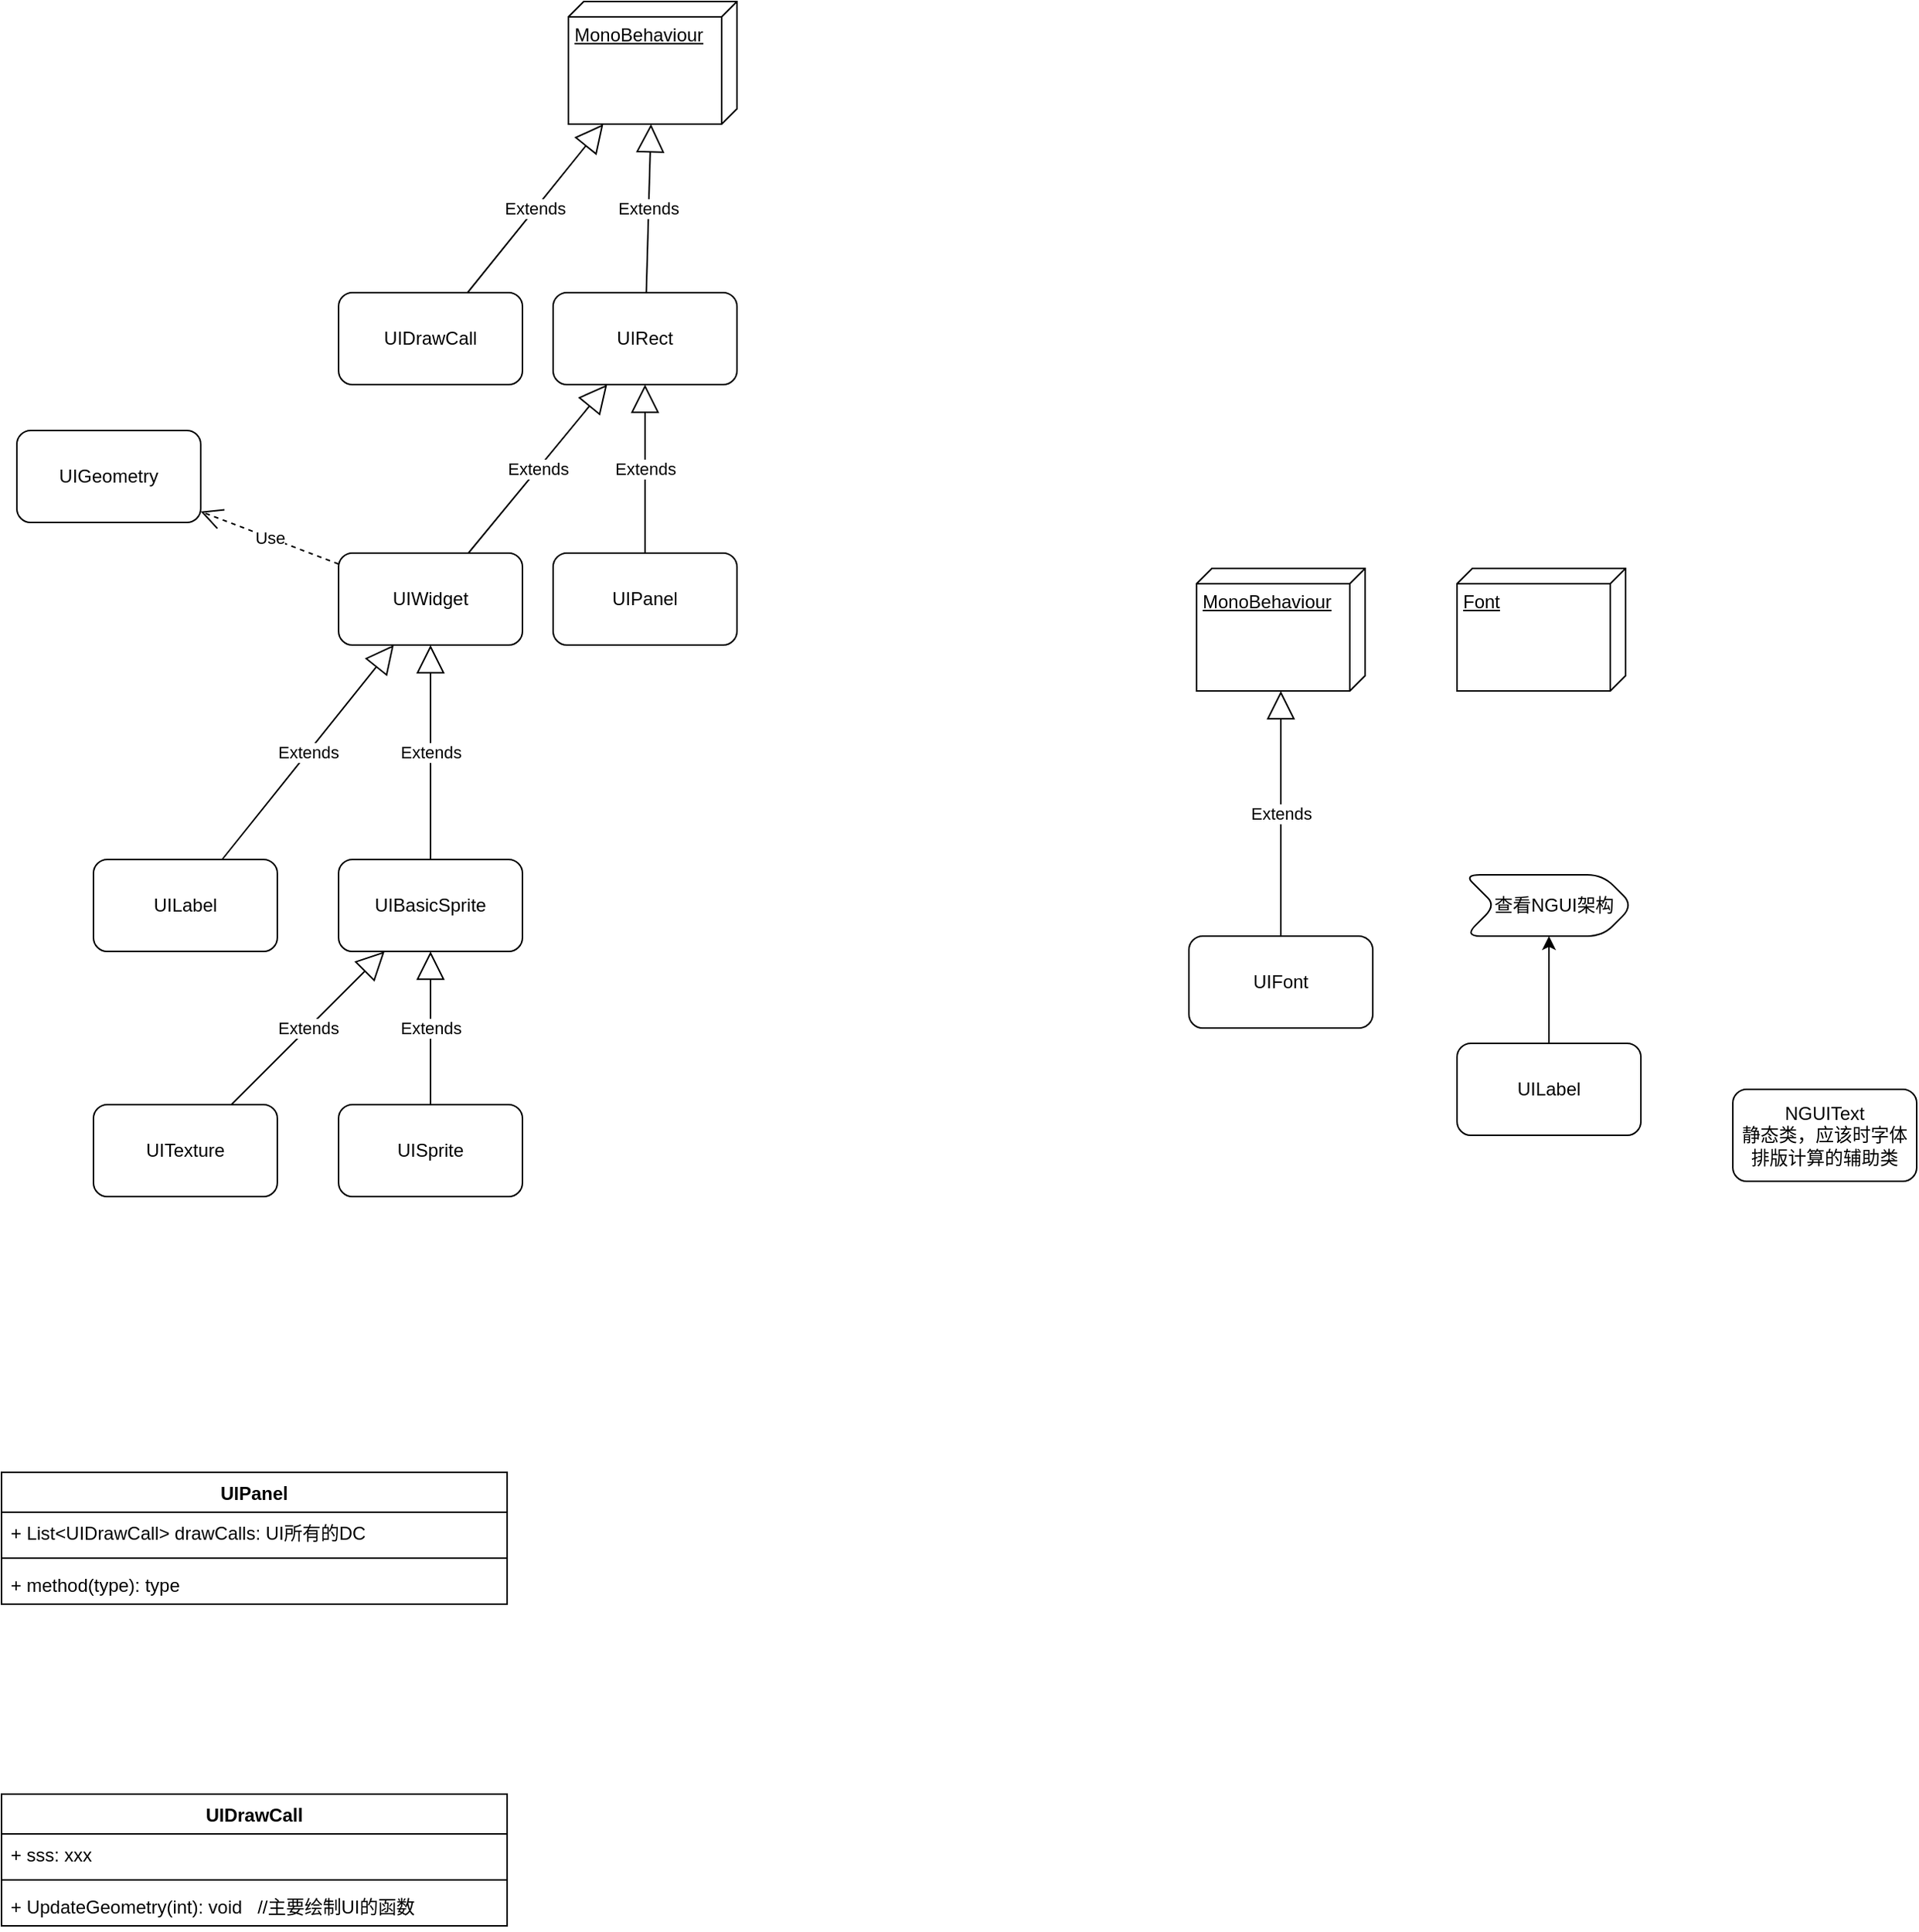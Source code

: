 <mxfile version="13.5.9" type="github">
  <diagram id="r9bfGYGLmaGkgBxddyXr" name="Page-1">
    <mxGraphModel dx="1422" dy="794" grid="1" gridSize="10" guides="1" tooltips="1" connect="1" arrows="1" fold="1" page="1" pageScale="1" pageWidth="827" pageHeight="1169" math="0" shadow="0">
      <root>
        <mxCell id="0" />
        <mxCell id="1" parent="0" />
        <mxCell id="-BAnb1DK9DFcd0QEzXmj-5" value="UIPanel" style="rounded=1;whiteSpace=wrap;html=1;" parent="1" vertex="1">
          <mxGeometry x="500" y="410" width="120" height="60" as="geometry" />
        </mxCell>
        <mxCell id="-BAnb1DK9DFcd0QEzXmj-6" value="UIRect" style="rounded=1;whiteSpace=wrap;html=1;" parent="1" vertex="1">
          <mxGeometry x="500" y="240" width="120" height="60" as="geometry" />
        </mxCell>
        <mxCell id="-BAnb1DK9DFcd0QEzXmj-7" value="Extends" style="endArrow=block;endSize=16;endFill=0;html=1;" parent="1" source="-BAnb1DK9DFcd0QEzXmj-5" target="-BAnb1DK9DFcd0QEzXmj-6" edge="1">
          <mxGeometry width="160" relative="1" as="geometry">
            <mxPoint x="240" y="420" as="sourcePoint" />
            <mxPoint x="400" y="420" as="targetPoint" />
          </mxGeometry>
        </mxCell>
        <mxCell id="-BAnb1DK9DFcd0QEzXmj-8" value="MonoBehaviour" style="verticalAlign=top;align=left;spacingTop=8;spacingLeft=2;spacingRight=12;shape=cube;size=10;direction=south;fontStyle=4;html=1;" parent="1" vertex="1">
          <mxGeometry x="510" y="50" width="110" height="80" as="geometry" />
        </mxCell>
        <mxCell id="-BAnb1DK9DFcd0QEzXmj-9" value="Extends" style="endArrow=block;endSize=16;endFill=0;html=1;" parent="1" source="-BAnb1DK9DFcd0QEzXmj-6" target="-BAnb1DK9DFcd0QEzXmj-8" edge="1">
          <mxGeometry width="160" relative="1" as="geometry">
            <mxPoint x="464.375" y="410" as="sourcePoint" />
            <mxPoint x="545.625" y="310" as="targetPoint" />
          </mxGeometry>
        </mxCell>
        <mxCell id="-BAnb1DK9DFcd0QEzXmj-10" value="UIDrawCall" style="rounded=1;whiteSpace=wrap;html=1;" parent="1" vertex="1">
          <mxGeometry x="360" y="240" width="120" height="60" as="geometry" />
        </mxCell>
        <mxCell id="-BAnb1DK9DFcd0QEzXmj-11" value="Extends" style="endArrow=block;endSize=16;endFill=0;html=1;" parent="1" source="-BAnb1DK9DFcd0QEzXmj-10" target="-BAnb1DK9DFcd0QEzXmj-8" edge="1">
          <mxGeometry width="160" relative="1" as="geometry">
            <mxPoint x="557.5" y="250" as="sourcePoint" />
            <mxPoint x="511.667" y="140" as="targetPoint" />
          </mxGeometry>
        </mxCell>
        <mxCell id="-BAnb1DK9DFcd0QEzXmj-12" value="Extends" style="endArrow=block;endSize=16;endFill=0;html=1;" parent="1" source="-BAnb1DK9DFcd0QEzXmj-13" target="-BAnb1DK9DFcd0QEzXmj-6" edge="1">
          <mxGeometry width="160" relative="1" as="geometry">
            <mxPoint x="380" y="420" as="sourcePoint" />
            <mxPoint x="700" y="300" as="targetPoint" />
          </mxGeometry>
        </mxCell>
        <mxCell id="-BAnb1DK9DFcd0QEzXmj-13" value="UIWidget" style="rounded=1;whiteSpace=wrap;html=1;" parent="1" vertex="1">
          <mxGeometry x="360" y="410" width="120" height="60" as="geometry" />
        </mxCell>
        <mxCell id="-BAnb1DK9DFcd0QEzXmj-14" value="UIGeometry" style="rounded=1;whiteSpace=wrap;html=1;" parent="1" vertex="1">
          <mxGeometry x="150" y="330" width="120" height="60" as="geometry" />
        </mxCell>
        <mxCell id="-BAnb1DK9DFcd0QEzXmj-15" value="Use" style="endArrow=open;endSize=12;dashed=1;html=1;" parent="1" source="-BAnb1DK9DFcd0QEzXmj-13" target="-BAnb1DK9DFcd0QEzXmj-14" edge="1">
          <mxGeometry width="160" relative="1" as="geometry">
            <mxPoint x="330" y="260" as="sourcePoint" />
            <mxPoint x="490" y="260" as="targetPoint" />
          </mxGeometry>
        </mxCell>
        <mxCell id="-BAnb1DK9DFcd0QEzXmj-17" value="Extends" style="endArrow=block;endSize=16;endFill=0;html=1;" parent="1" source="-BAnb1DK9DFcd0QEzXmj-18" target="-BAnb1DK9DFcd0QEzXmj-20" edge="1">
          <mxGeometry width="160" relative="1" as="geometry">
            <mxPoint x="100" y="780" as="sourcePoint" />
            <mxPoint x="367.5" y="710" as="targetPoint" />
          </mxGeometry>
        </mxCell>
        <mxCell id="-BAnb1DK9DFcd0QEzXmj-18" value="UISprite" style="rounded=1;whiteSpace=wrap;html=1;" parent="1" vertex="1">
          <mxGeometry x="360" y="770" width="120" height="60" as="geometry" />
        </mxCell>
        <mxCell id="-BAnb1DK9DFcd0QEzXmj-19" value="Extends" style="endArrow=block;endSize=16;endFill=0;html=1;" parent="1" source="-BAnb1DK9DFcd0QEzXmj-20" target="-BAnb1DK9DFcd0QEzXmj-13" edge="1">
          <mxGeometry width="160" relative="1" as="geometry">
            <mxPoint x="100" y="620" as="sourcePoint" />
            <mxPoint x="420" y="500" as="targetPoint" />
          </mxGeometry>
        </mxCell>
        <mxCell id="-BAnb1DK9DFcd0QEzXmj-20" value="UIBasicSprite" style="rounded=1;whiteSpace=wrap;html=1;" parent="1" vertex="1">
          <mxGeometry x="360" y="610" width="120" height="60" as="geometry" />
        </mxCell>
        <mxCell id="-BAnb1DK9DFcd0QEzXmj-23" value="UITexture" style="rounded=1;whiteSpace=wrap;html=1;" parent="1" vertex="1">
          <mxGeometry x="200" y="770" width="120" height="60" as="geometry" />
        </mxCell>
        <mxCell id="-BAnb1DK9DFcd0QEzXmj-24" value="Extends" style="endArrow=block;endSize=16;endFill=0;html=1;" parent="1" source="-BAnb1DK9DFcd0QEzXmj-23" target="-BAnb1DK9DFcd0QEzXmj-20" edge="1">
          <mxGeometry width="160" relative="1" as="geometry">
            <mxPoint x="260" y="790" as="sourcePoint" />
            <mxPoint x="580" y="680" as="targetPoint" />
          </mxGeometry>
        </mxCell>
        <mxCell id="-BAnb1DK9DFcd0QEzXmj-25" value="UILabel" style="rounded=1;whiteSpace=wrap;html=1;" parent="1" vertex="1">
          <mxGeometry x="200" y="610" width="120" height="60" as="geometry" />
        </mxCell>
        <mxCell id="-BAnb1DK9DFcd0QEzXmj-26" value="Extends" style="endArrow=block;endSize=16;endFill=0;html=1;" parent="1" source="-BAnb1DK9DFcd0QEzXmj-25" target="-BAnb1DK9DFcd0QEzXmj-13" edge="1">
          <mxGeometry width="160" relative="1" as="geometry">
            <mxPoint x="250" y="620" as="sourcePoint" />
            <mxPoint x="570" y="470" as="targetPoint" />
          </mxGeometry>
        </mxCell>
        <mxCell id="-BAnb1DK9DFcd0QEzXmj-27" value="UIPanel" style="swimlane;fontStyle=1;align=center;verticalAlign=top;childLayout=stackLayout;horizontal=1;startSize=26;horizontalStack=0;resizeParent=1;resizeParentMax=0;resizeLast=0;collapsible=1;marginBottom=0;" parent="1" vertex="1">
          <mxGeometry x="140" y="1010" width="330" height="86" as="geometry" />
        </mxCell>
        <mxCell id="-BAnb1DK9DFcd0QEzXmj-33" value="+ List&lt;UIDrawCall&gt; drawCalls: UI所有的DC" style="text;strokeColor=none;fillColor=none;align=left;verticalAlign=top;spacingLeft=4;spacingRight=4;overflow=hidden;rotatable=0;points=[[0,0.5],[1,0.5]];portConstraint=eastwest;" parent="-BAnb1DK9DFcd0QEzXmj-27" vertex="1">
          <mxGeometry y="26" width="330" height="26" as="geometry" />
        </mxCell>
        <mxCell id="-BAnb1DK9DFcd0QEzXmj-29" value="" style="line;strokeWidth=1;fillColor=none;align=left;verticalAlign=middle;spacingTop=-1;spacingLeft=3;spacingRight=3;rotatable=0;labelPosition=right;points=[];portConstraint=eastwest;" parent="-BAnb1DK9DFcd0QEzXmj-27" vertex="1">
          <mxGeometry y="52" width="330" height="8" as="geometry" />
        </mxCell>
        <mxCell id="-BAnb1DK9DFcd0QEzXmj-30" value="+ method(type): type" style="text;strokeColor=none;fillColor=none;align=left;verticalAlign=top;spacingLeft=4;spacingRight=4;overflow=hidden;rotatable=0;points=[[0,0.5],[1,0.5]];portConstraint=eastwest;" parent="-BAnb1DK9DFcd0QEzXmj-27" vertex="1">
          <mxGeometry y="60" width="330" height="26" as="geometry" />
        </mxCell>
        <mxCell id="-BAnb1DK9DFcd0QEzXmj-34" value="UIDrawCall" style="swimlane;fontStyle=1;align=center;verticalAlign=top;childLayout=stackLayout;horizontal=1;startSize=26;horizontalStack=0;resizeParent=1;resizeParentMax=0;resizeLast=0;collapsible=1;marginBottom=0;" parent="1" vertex="1">
          <mxGeometry x="140" y="1220" width="330" height="86" as="geometry" />
        </mxCell>
        <mxCell id="-BAnb1DK9DFcd0QEzXmj-35" value="+ sss: xxx" style="text;strokeColor=none;fillColor=none;align=left;verticalAlign=top;spacingLeft=4;spacingRight=4;overflow=hidden;rotatable=0;points=[[0,0.5],[1,0.5]];portConstraint=eastwest;" parent="-BAnb1DK9DFcd0QEzXmj-34" vertex="1">
          <mxGeometry y="26" width="330" height="26" as="geometry" />
        </mxCell>
        <mxCell id="-BAnb1DK9DFcd0QEzXmj-37" value="" style="line;strokeWidth=1;fillColor=none;align=left;verticalAlign=middle;spacingTop=-1;spacingLeft=3;spacingRight=3;rotatable=0;labelPosition=right;points=[];portConstraint=eastwest;" parent="-BAnb1DK9DFcd0QEzXmj-34" vertex="1">
          <mxGeometry y="52" width="330" height="8" as="geometry" />
        </mxCell>
        <mxCell id="-BAnb1DK9DFcd0QEzXmj-38" value="+ UpdateGeometry(int): void   //主要绘制UI的函数" style="text;strokeColor=none;fillColor=none;align=left;verticalAlign=top;spacingLeft=4;spacingRight=4;overflow=hidden;rotatable=0;points=[[0,0.5],[1,0.5]];portConstraint=eastwest;" parent="-BAnb1DK9DFcd0QEzXmj-34" vertex="1">
          <mxGeometry y="60" width="330" height="26" as="geometry" />
        </mxCell>
        <mxCell id="2KKpLDcR96IpIq7rCUSi-1" value="UIFont" style="rounded=1;whiteSpace=wrap;html=1;" parent="1" vertex="1">
          <mxGeometry x="915" y="660" width="120" height="60" as="geometry" />
        </mxCell>
        <mxCell id="2KKpLDcR96IpIq7rCUSi-2" value="MonoBehaviour" style="verticalAlign=top;align=left;spacingTop=8;spacingLeft=2;spacingRight=12;shape=cube;size=10;direction=south;fontStyle=4;html=1;" parent="1" vertex="1">
          <mxGeometry x="920" y="420" width="110" height="80" as="geometry" />
        </mxCell>
        <mxCell id="2KKpLDcR96IpIq7rCUSi-3" value="Extends" style="endArrow=block;endSize=16;endFill=0;html=1;" parent="1" source="2KKpLDcR96IpIq7rCUSi-1" target="2KKpLDcR96IpIq7rCUSi-2" edge="1">
          <mxGeometry width="160" relative="1" as="geometry">
            <mxPoint x="570" y="420" as="sourcePoint" />
            <mxPoint x="970" y="550" as="targetPoint" />
          </mxGeometry>
        </mxCell>
        <mxCell id="2KKpLDcR96IpIq7rCUSi-4" value="Font" style="verticalAlign=top;align=left;spacingTop=8;spacingLeft=2;spacingRight=12;shape=cube;size=10;direction=south;fontStyle=4;html=1;" parent="1" vertex="1">
          <mxGeometry x="1090" y="420" width="110" height="80" as="geometry" />
        </mxCell>
        <mxCell id="2KKpLDcR96IpIq7rCUSi-5" value="NGUIText&lt;br&gt;静态类，应该时字体排版计算的辅助类" style="rounded=1;whiteSpace=wrap;html=1;" parent="1" vertex="1">
          <mxGeometry x="1270" y="760" width="120" height="60" as="geometry" />
        </mxCell>
        <mxCell id="2KKpLDcR96IpIq7rCUSi-8" value="" style="edgeStyle=orthogonalEdgeStyle;rounded=0;orthogonalLoop=1;jettySize=auto;html=1;" parent="1" source="2KKpLDcR96IpIq7rCUSi-6" target="2KKpLDcR96IpIq7rCUSi-7" edge="1">
          <mxGeometry relative="1" as="geometry" />
        </mxCell>
        <mxCell id="2KKpLDcR96IpIq7rCUSi-6" value="UILabel" style="rounded=1;whiteSpace=wrap;html=1;" parent="1" vertex="1">
          <mxGeometry x="1090" y="730" width="120" height="60" as="geometry" />
        </mxCell>
        <mxCell id="2KKpLDcR96IpIq7rCUSi-7" value="&amp;nbsp; 查看NGUI架构" style="shape=step;perimeter=stepPerimeter;whiteSpace=wrap;html=1;fixedSize=1;rounded=1;" parent="1" vertex="1">
          <mxGeometry x="1095" y="620" width="110" height="40" as="geometry" />
        </mxCell>
      </root>
    </mxGraphModel>
  </diagram>
</mxfile>

